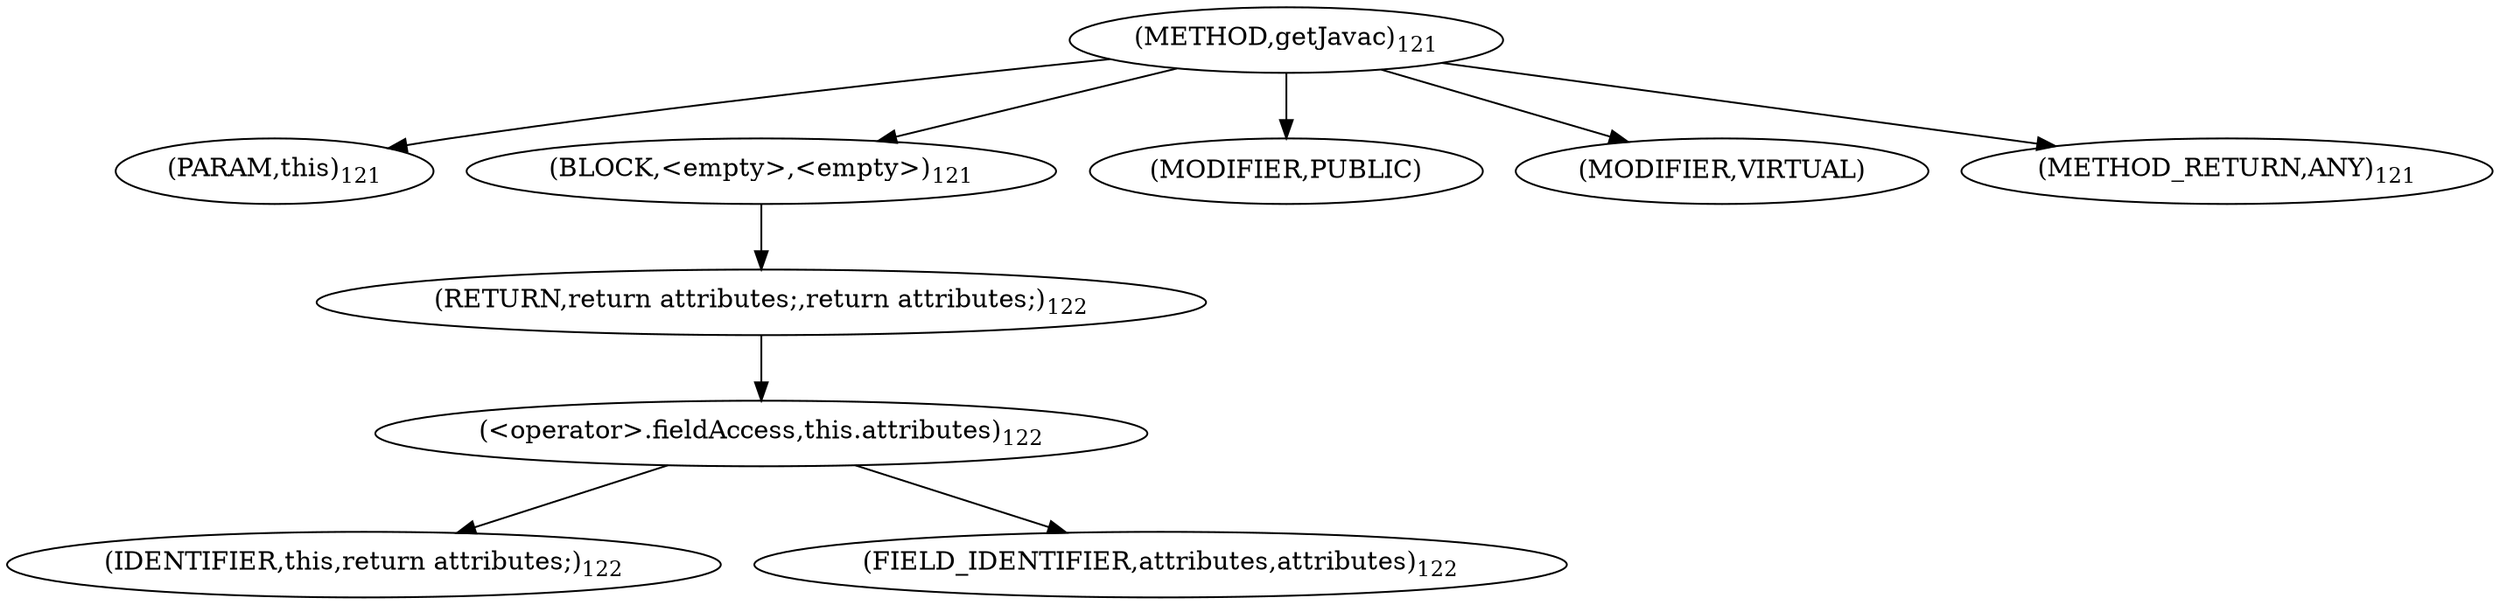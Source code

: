 digraph "getJavac" {  
"196" [label = <(METHOD,getJavac)<SUB>121</SUB>> ]
"197" [label = <(PARAM,this)<SUB>121</SUB>> ]
"198" [label = <(BLOCK,&lt;empty&gt;,&lt;empty&gt;)<SUB>121</SUB>> ]
"199" [label = <(RETURN,return attributes;,return attributes;)<SUB>122</SUB>> ]
"200" [label = <(&lt;operator&gt;.fieldAccess,this.attributes)<SUB>122</SUB>> ]
"201" [label = <(IDENTIFIER,this,return attributes;)<SUB>122</SUB>> ]
"202" [label = <(FIELD_IDENTIFIER,attributes,attributes)<SUB>122</SUB>> ]
"203" [label = <(MODIFIER,PUBLIC)> ]
"204" [label = <(MODIFIER,VIRTUAL)> ]
"205" [label = <(METHOD_RETURN,ANY)<SUB>121</SUB>> ]
  "196" -> "197" 
  "196" -> "198" 
  "196" -> "203" 
  "196" -> "204" 
  "196" -> "205" 
  "198" -> "199" 
  "199" -> "200" 
  "200" -> "201" 
  "200" -> "202" 
}
